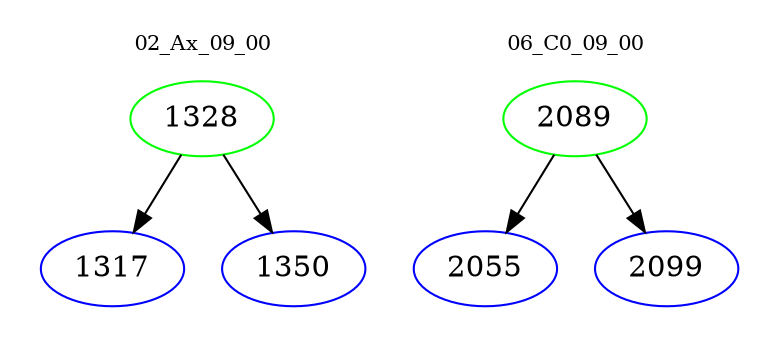digraph{
subgraph cluster_0 {
color = white
label = "02_Ax_09_00";
fontsize=10;
T0_1328 [label="1328", color="green"]
T0_1328 -> T0_1317 [color="black"]
T0_1317 [label="1317", color="blue"]
T0_1328 -> T0_1350 [color="black"]
T0_1350 [label="1350", color="blue"]
}
subgraph cluster_1 {
color = white
label = "06_C0_09_00";
fontsize=10;
T1_2089 [label="2089", color="green"]
T1_2089 -> T1_2055 [color="black"]
T1_2055 [label="2055", color="blue"]
T1_2089 -> T1_2099 [color="black"]
T1_2099 [label="2099", color="blue"]
}
}
